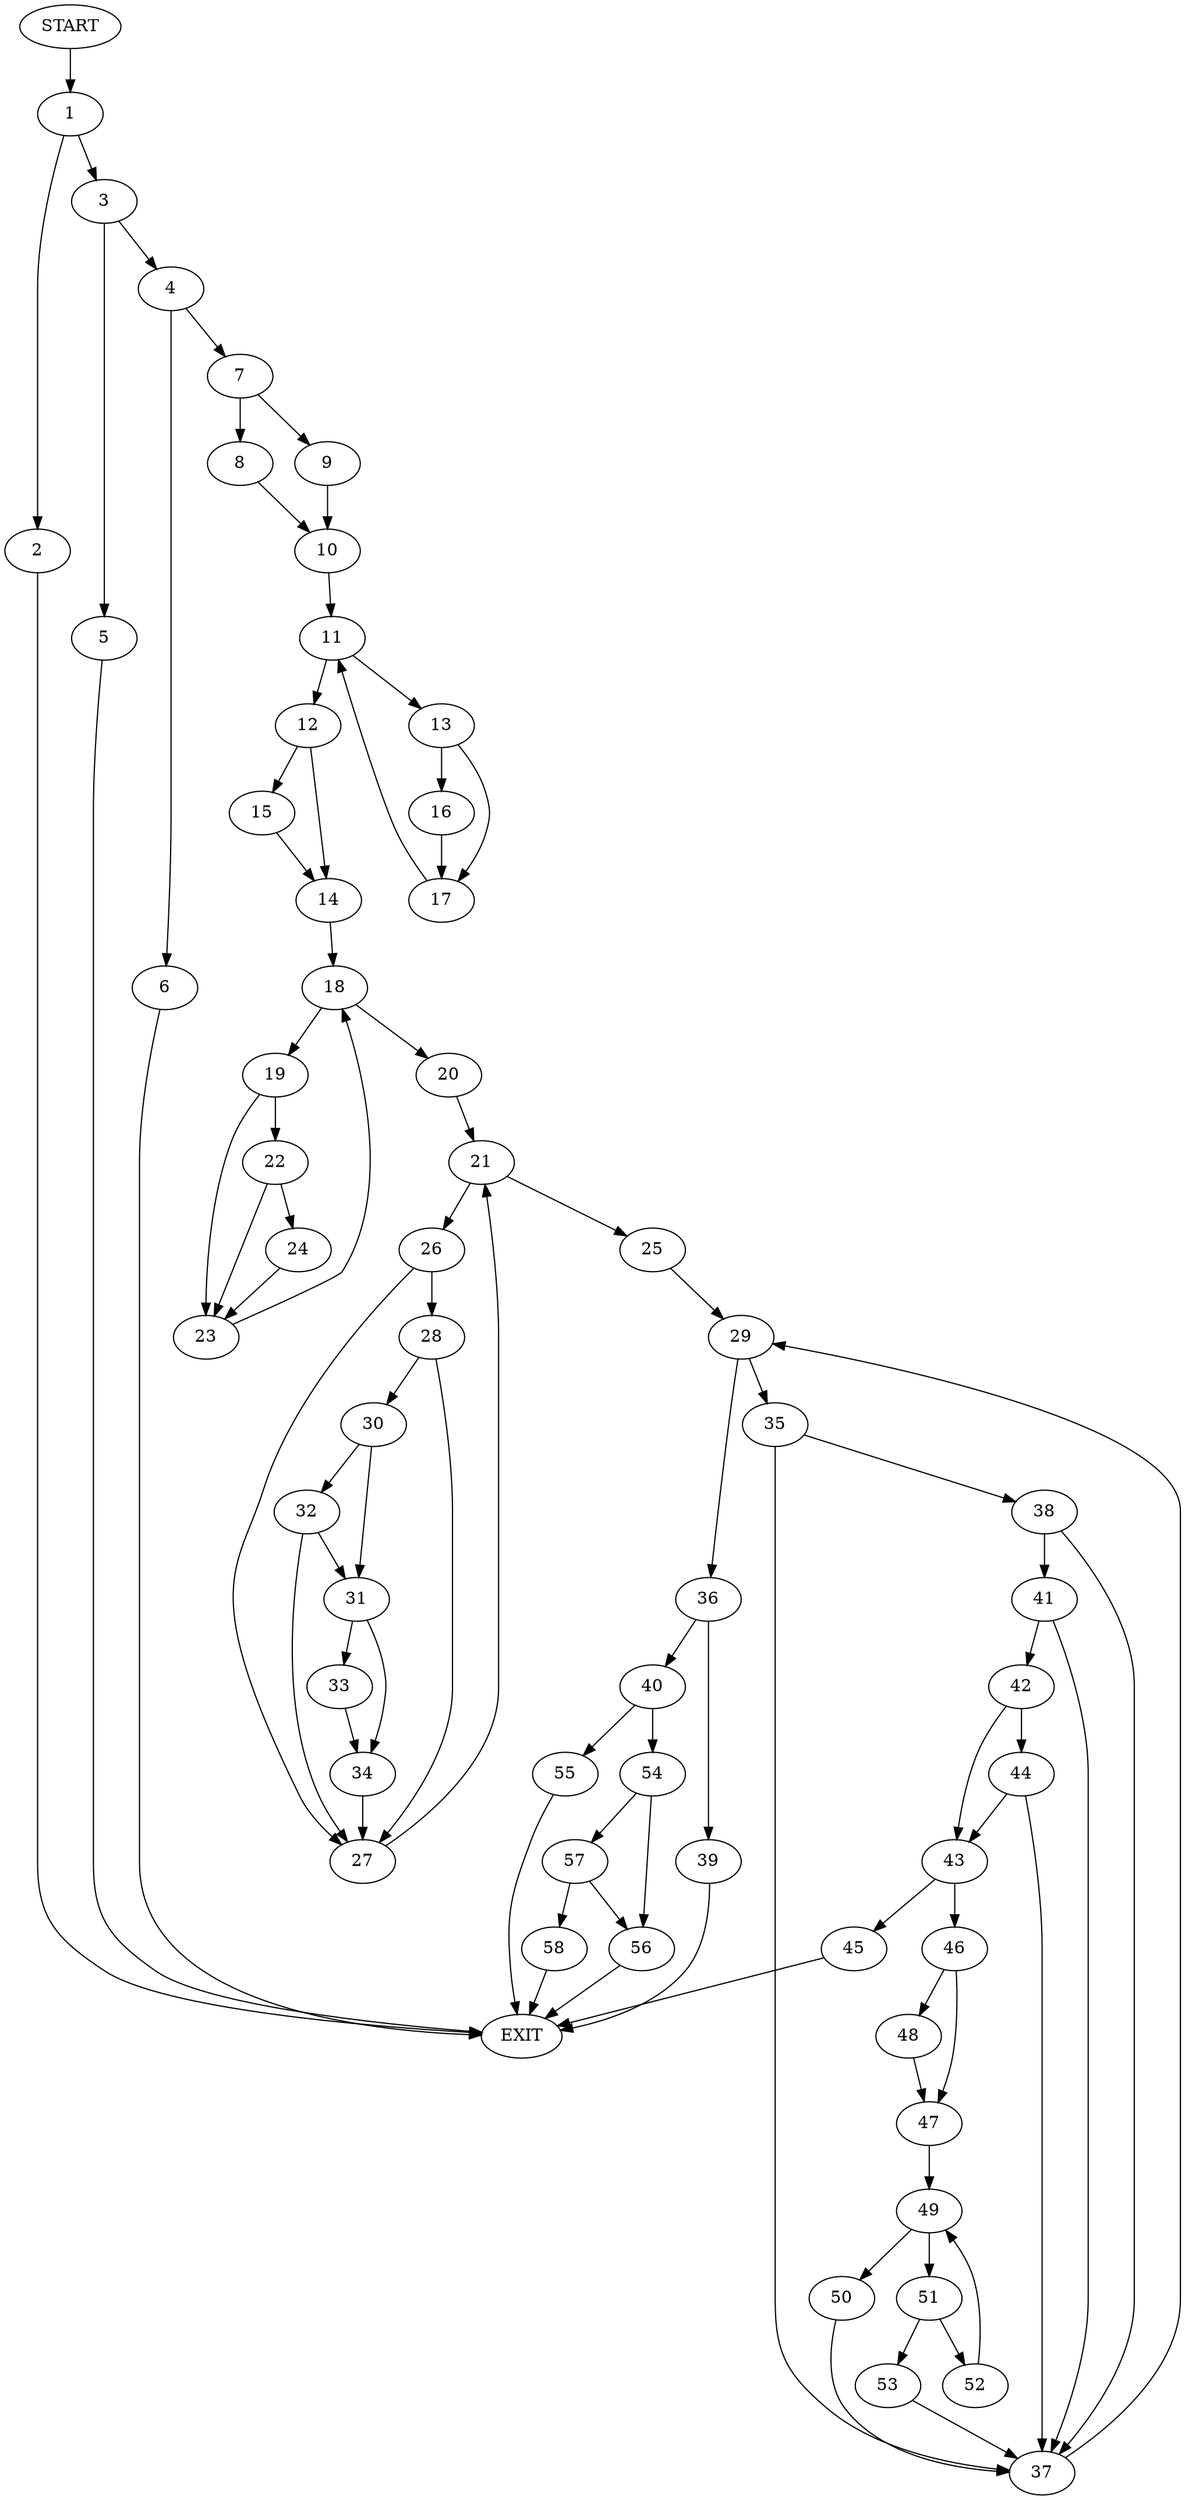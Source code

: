 digraph {
0 [label="START"]
59 [label="EXIT"]
0 -> 1
1 -> 2
1 -> 3
3 -> 4
3 -> 5
2 -> 59
5 -> 59
4 -> 6
4 -> 7
6 -> 59
7 -> 8
7 -> 9
8 -> 10
9 -> 10
10 -> 11
11 -> 12
11 -> 13
12 -> 14
12 -> 15
13 -> 16
13 -> 17
16 -> 17
17 -> 11
15 -> 14
14 -> 18
18 -> 19
18 -> 20
20 -> 21
19 -> 22
19 -> 23
23 -> 18
22 -> 24
22 -> 23
24 -> 23
21 -> 25
21 -> 26
26 -> 27
26 -> 28
25 -> 29
28 -> 27
28 -> 30
27 -> 21
30 -> 31
30 -> 32
32 -> 27
32 -> 31
31 -> 33
31 -> 34
33 -> 34
34 -> 27
29 -> 35
29 -> 36
35 -> 37
35 -> 38
36 -> 39
36 -> 40
38 -> 37
38 -> 41
37 -> 29
41 -> 37
41 -> 42
42 -> 43
42 -> 44
44 -> 37
44 -> 43
43 -> 45
43 -> 46
46 -> 47
46 -> 48
45 -> 59
48 -> 47
47 -> 49
49 -> 50
49 -> 51
51 -> 52
51 -> 53
50 -> 37
52 -> 49
53 -> 37
40 -> 54
40 -> 55
39 -> 59
55 -> 59
54 -> 56
54 -> 57
56 -> 59
57 -> 58
57 -> 56
58 -> 59
}
